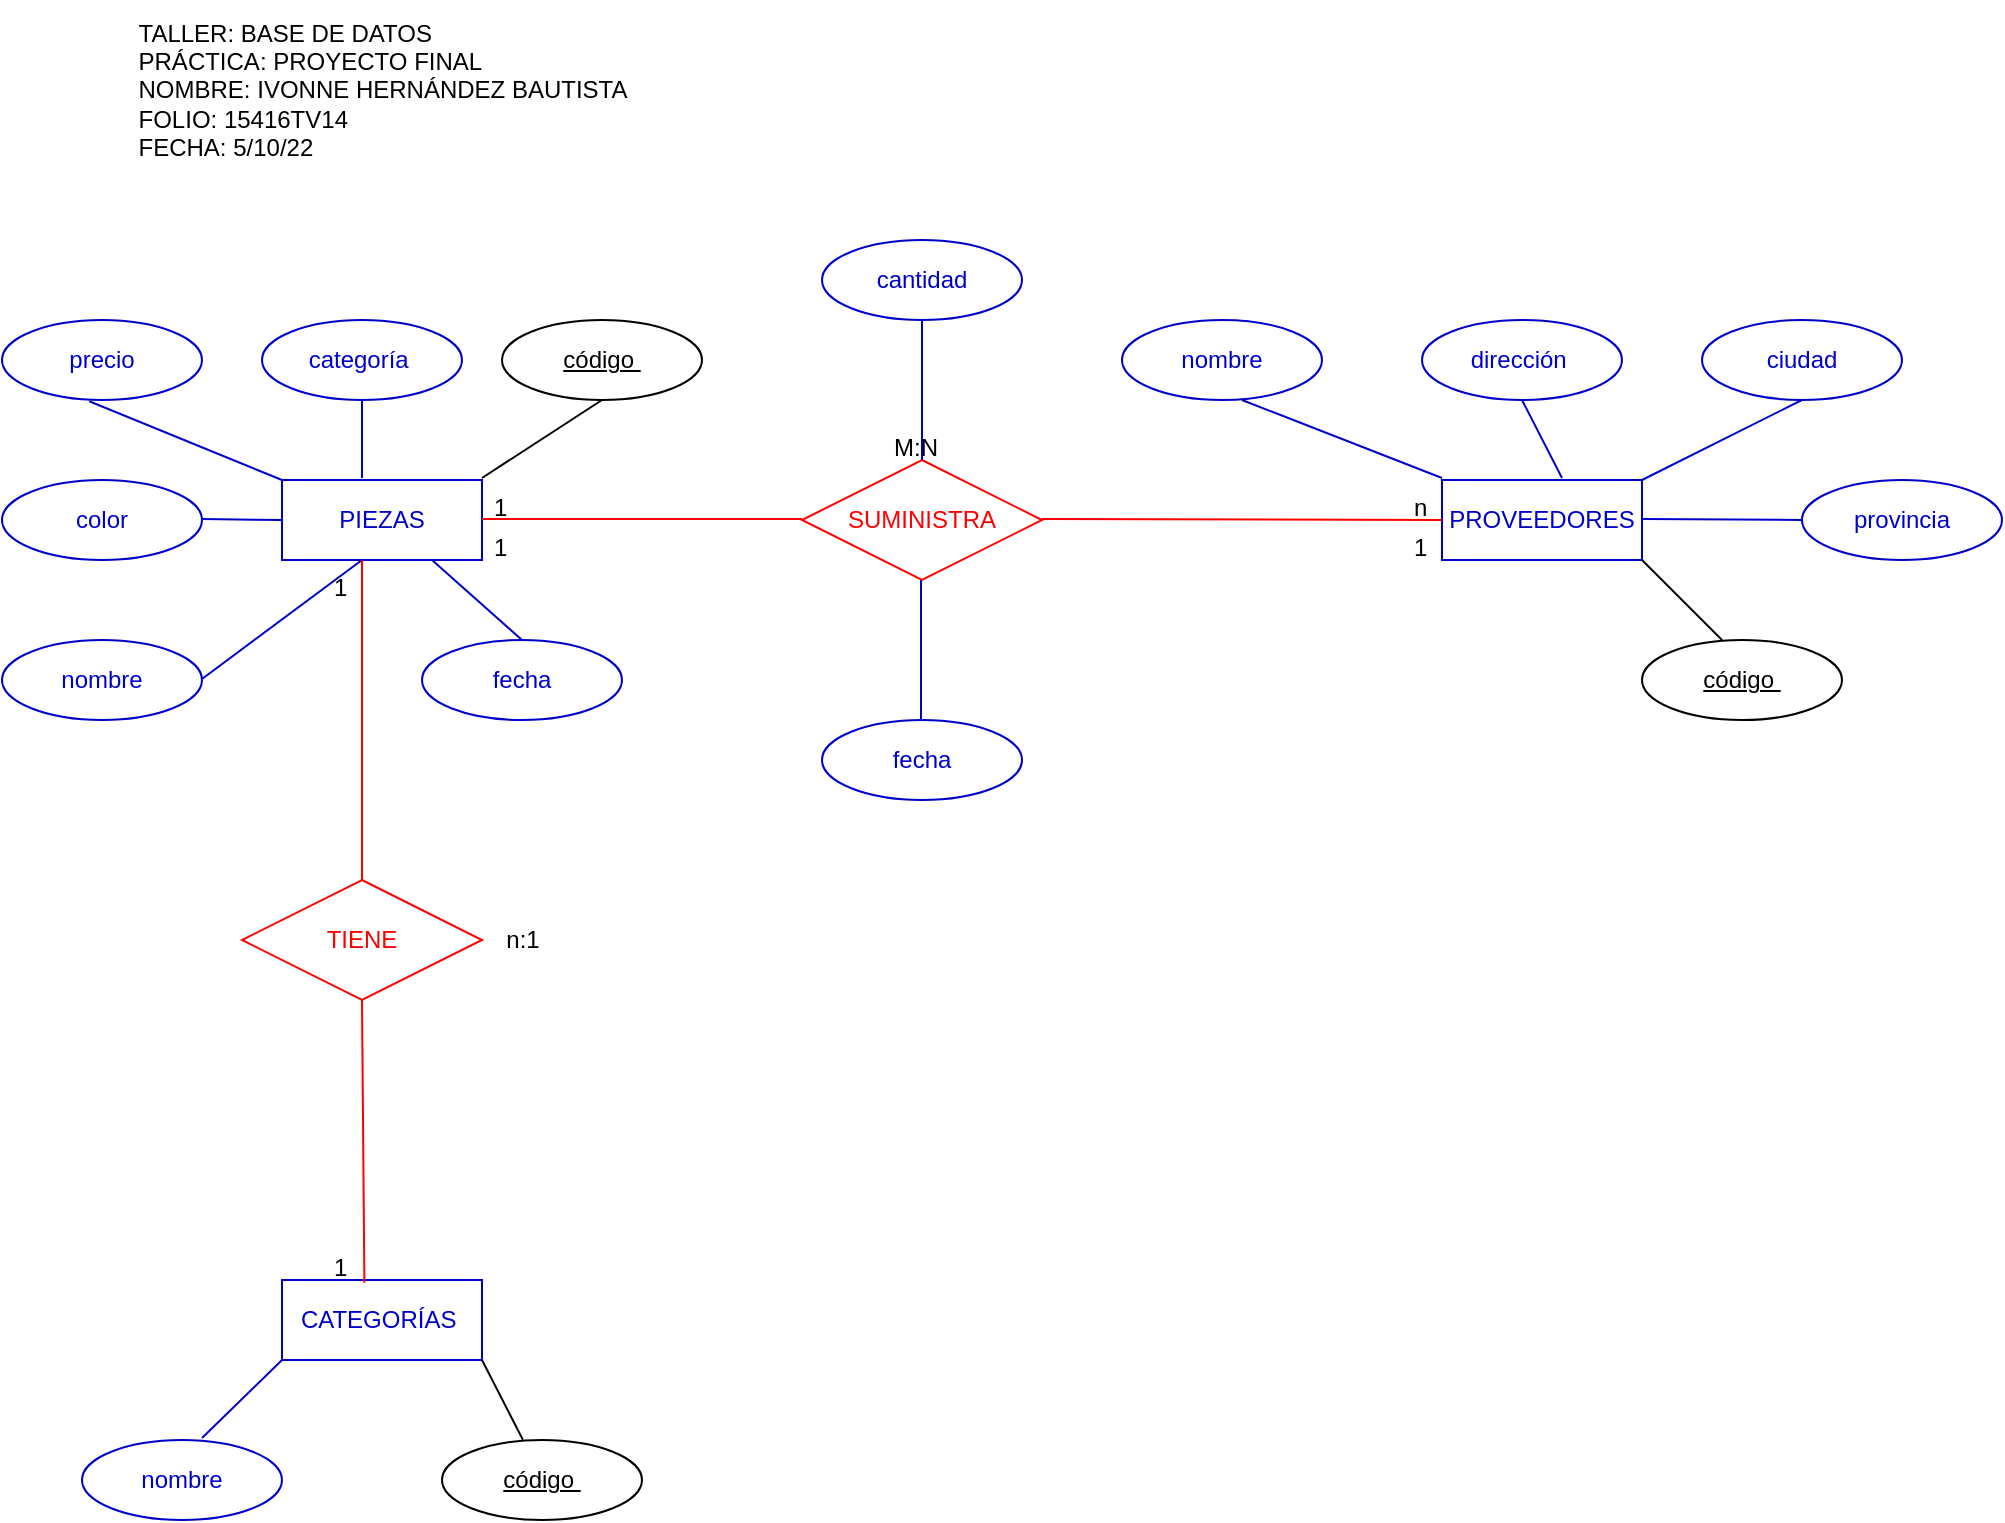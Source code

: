 <mxfile version="20.4.0" type="github">
  <diagram id="C_52Ca0h4Aw3n_u4SL9l" name="Página-1">
    <mxGraphModel dx="1038" dy="539" grid="1" gridSize="10" guides="1" tooltips="1" connect="1" arrows="1" fold="1" page="1" pageScale="1" pageWidth="1169" pageHeight="827" math="0" shadow="0">
      <root>
        <mxCell id="0" />
        <mxCell id="1" parent="0" />
        <mxCell id="GZpbhepSpUe1rYxqUkZz-1" value="&lt;font color=&quot;#0000cc&quot;&gt;PROVEEDORES&lt;/font&gt;" style="whiteSpace=wrap;html=1;align=center;strokeColor=#0000CC;" parent="1" vertex="1">
          <mxGeometry x="740" y="280" width="100" height="40" as="geometry" />
        </mxCell>
        <mxCell id="GZpbhepSpUe1rYxqUkZz-2" value="&lt;font color=&quot;#0000cc&quot;&gt;PIEZAS&lt;/font&gt;" style="whiteSpace=wrap;html=1;align=center;strokeColor=#0000CC;" parent="1" vertex="1">
          <mxGeometry x="160" y="280" width="100" height="40" as="geometry" />
        </mxCell>
        <mxCell id="GZpbhepSpUe1rYxqUkZz-3" value="&lt;font color=&quot;#0000cc&quot;&gt;CATEGORÍAS&amp;nbsp;&lt;/font&gt;" style="whiteSpace=wrap;html=1;align=center;strokeColor=#0000CC;" parent="1" vertex="1">
          <mxGeometry x="160" y="680" width="100" height="40" as="geometry" />
        </mxCell>
        <mxCell id="GZpbhepSpUe1rYxqUkZz-4" value="&lt;font color=&quot;#0000cc&quot;&gt;nombre&lt;/font&gt;" style="ellipse;whiteSpace=wrap;html=1;align=center;strokeColor=#0000CC;" parent="1" vertex="1">
          <mxGeometry x="20" y="360" width="100" height="40" as="geometry" />
        </mxCell>
        <mxCell id="GZpbhepSpUe1rYxqUkZz-5" value="&lt;font color=&quot;#0000cc&quot;&gt;dirección&amp;nbsp;&lt;/font&gt;" style="ellipse;whiteSpace=wrap;html=1;align=center;strokeColor=#0000CC;" parent="1" vertex="1">
          <mxGeometry x="730" y="200" width="100" height="40" as="geometry" />
        </mxCell>
        <mxCell id="GZpbhepSpUe1rYxqUkZz-6" value="&lt;font color=&quot;#0000cc&quot;&gt;ciudad&lt;/font&gt;" style="ellipse;whiteSpace=wrap;html=1;align=center;strokeColor=#0000CC;" parent="1" vertex="1">
          <mxGeometry x="870" y="200" width="100" height="40" as="geometry" />
        </mxCell>
        <mxCell id="GZpbhepSpUe1rYxqUkZz-7" value="&lt;font color=&quot;#0000cc&quot;&gt;provincia&lt;/font&gt;" style="ellipse;whiteSpace=wrap;html=1;align=center;strokeColor=#0000CC;" parent="1" vertex="1">
          <mxGeometry x="920" y="280" width="100" height="40" as="geometry" />
        </mxCell>
        <mxCell id="GZpbhepSpUe1rYxqUkZz-8" value="código&amp;nbsp;" style="ellipse;whiteSpace=wrap;html=1;align=center;fontStyle=4;" parent="1" vertex="1">
          <mxGeometry x="270" y="200" width="100" height="40" as="geometry" />
        </mxCell>
        <mxCell id="GZpbhepSpUe1rYxqUkZz-9" value="código&amp;nbsp;" style="ellipse;whiteSpace=wrap;html=1;align=center;fontStyle=4;strokeColor=#000000;" parent="1" vertex="1">
          <mxGeometry x="840" y="360" width="100" height="40" as="geometry" />
        </mxCell>
        <mxCell id="GZpbhepSpUe1rYxqUkZz-10" value="&lt;font color=&quot;#0000cc&quot;&gt;nombre&lt;/font&gt;" style="ellipse;whiteSpace=wrap;html=1;align=center;strokeColor=#0000CC;" parent="1" vertex="1">
          <mxGeometry x="580" y="200" width="100" height="40" as="geometry" />
        </mxCell>
        <mxCell id="GZpbhepSpUe1rYxqUkZz-11" value="&lt;font color=&quot;#0000cc&quot;&gt;color&lt;/font&gt;" style="ellipse;whiteSpace=wrap;html=1;align=center;strokeColor=#0000CC;" parent="1" vertex="1">
          <mxGeometry x="20" y="280" width="100" height="40" as="geometry" />
        </mxCell>
        <mxCell id="GZpbhepSpUe1rYxqUkZz-12" value="&lt;font color=&quot;#0000cc&quot;&gt;precio&lt;/font&gt;" style="ellipse;whiteSpace=wrap;html=1;align=center;strokeColor=#0000CC;" parent="1" vertex="1">
          <mxGeometry x="20" y="200" width="100" height="40" as="geometry" />
        </mxCell>
        <mxCell id="GZpbhepSpUe1rYxqUkZz-13" value="&lt;font color=&quot;#0000cc&quot;&gt;categoría&amp;nbsp;&lt;/font&gt;" style="ellipse;whiteSpace=wrap;html=1;align=center;strokeColor=#0000CC;" parent="1" vertex="1">
          <mxGeometry x="150" y="200" width="100" height="40" as="geometry" />
        </mxCell>
        <mxCell id="GZpbhepSpUe1rYxqUkZz-14" value="&lt;font color=&quot;#0000cc&quot;&gt;nombre&lt;/font&gt;" style="ellipse;whiteSpace=wrap;html=1;align=center;strokeColor=#0000CC;" parent="1" vertex="1">
          <mxGeometry x="60" y="760" width="100" height="40" as="geometry" />
        </mxCell>
        <mxCell id="GZpbhepSpUe1rYxqUkZz-15" value="código&amp;nbsp;" style="ellipse;whiteSpace=wrap;html=1;align=center;fontStyle=4;" parent="1" vertex="1">
          <mxGeometry x="240" y="760" width="100" height="40" as="geometry" />
        </mxCell>
        <mxCell id="GZpbhepSpUe1rYxqUkZz-16" value="&lt;font color=&quot;#ff0000&quot;&gt;SUMINISTRA&lt;/font&gt;" style="shape=rhombus;perimeter=rhombusPerimeter;whiteSpace=wrap;html=1;align=center;strokeColor=#FF0000;" parent="1" vertex="1">
          <mxGeometry x="420" y="270" width="120" height="60" as="geometry" />
        </mxCell>
        <mxCell id="GZpbhepSpUe1rYxqUkZz-18" value="&lt;font color=&quot;#ff0000&quot;&gt;TIENE&lt;/font&gt;" style="shape=rhombus;perimeter=rhombusPerimeter;whiteSpace=wrap;html=1;align=center;strokeColor=#FF0000;" parent="1" vertex="1">
          <mxGeometry x="140" y="480" width="120" height="60" as="geometry" />
        </mxCell>
        <mxCell id="GZpbhepSpUe1rYxqUkZz-19" value="" style="endArrow=none;html=1;rounded=0;fontColor=#0000CC;entryX=0.5;entryY=1;entryDx=0;entryDy=0;" parent="1" target="GZpbhepSpUe1rYxqUkZz-8" edge="1">
          <mxGeometry relative="1" as="geometry">
            <mxPoint x="260" y="279" as="sourcePoint" />
            <mxPoint x="420" y="279" as="targetPoint" />
          </mxGeometry>
        </mxCell>
        <mxCell id="GZpbhepSpUe1rYxqUkZz-20" value="" style="endArrow=none;html=1;rounded=0;fontColor=#0000CC;entryX=1;entryY=1;entryDx=0;entryDy=0;" parent="1" target="GZpbhepSpUe1rYxqUkZz-1" edge="1">
          <mxGeometry relative="1" as="geometry">
            <mxPoint x="880" y="360" as="sourcePoint" />
            <mxPoint x="940" y="321" as="targetPoint" />
          </mxGeometry>
        </mxCell>
        <mxCell id="GZpbhepSpUe1rYxqUkZz-21" value="" style="endArrow=none;html=1;rounded=0;fontColor=#0000CC;exitX=0.404;exitY=-0.005;exitDx=0;exitDy=0;exitPerimeter=0;entryX=1;entryY=1;entryDx=0;entryDy=0;" parent="1" source="GZpbhepSpUe1rYxqUkZz-15" target="GZpbhepSpUe1rYxqUkZz-3" edge="1">
          <mxGeometry relative="1" as="geometry">
            <mxPoint x="890" y="370" as="sourcePoint" />
            <mxPoint x="690" y="430" as="targetPoint" />
          </mxGeometry>
        </mxCell>
        <mxCell id="GZpbhepSpUe1rYxqUkZz-22" value="" style="endArrow=none;html=1;rounded=0;fontColor=#0000CC;strokeColor=#0000CC;" parent="1" edge="1">
          <mxGeometry relative="1" as="geometry">
            <mxPoint x="640" y="240" as="sourcePoint" />
            <mxPoint x="740" y="279" as="targetPoint" />
          </mxGeometry>
        </mxCell>
        <mxCell id="GZpbhepSpUe1rYxqUkZz-23" value="" style="endArrow=none;html=1;rounded=0;fontColor=#0000CC;strokeColor=#0000CC;" parent="1" edge="1">
          <mxGeometry relative="1" as="geometry">
            <mxPoint x="840" y="299.5" as="sourcePoint" />
            <mxPoint x="920" y="300" as="targetPoint" />
          </mxGeometry>
        </mxCell>
        <mxCell id="GZpbhepSpUe1rYxqUkZz-24" value="" style="endArrow=none;html=1;rounded=0;fontColor=#0000CC;strokeColor=#0000CC;entryX=0.5;entryY=1;entryDx=0;entryDy=0;" parent="1" target="GZpbhepSpUe1rYxqUkZz-6" edge="1">
          <mxGeometry relative="1" as="geometry">
            <mxPoint x="840" y="280" as="sourcePoint" />
            <mxPoint x="1000" y="280" as="targetPoint" />
          </mxGeometry>
        </mxCell>
        <mxCell id="GZpbhepSpUe1rYxqUkZz-25" value="" style="endArrow=none;html=1;rounded=0;fontColor=#0000CC;strokeColor=#0000CC;entryX=0.5;entryY=1;entryDx=0;entryDy=0;" parent="1" target="GZpbhepSpUe1rYxqUkZz-5" edge="1">
          <mxGeometry relative="1" as="geometry">
            <mxPoint x="800" y="279" as="sourcePoint" />
            <mxPoint x="960" y="279" as="targetPoint" />
          </mxGeometry>
        </mxCell>
        <mxCell id="GZpbhepSpUe1rYxqUkZz-26" value="" style="endArrow=none;html=1;rounded=0;fontColor=#0000CC;strokeColor=#0000CC;entryX=0.5;entryY=1;entryDx=0;entryDy=0;" parent="1" target="GZpbhepSpUe1rYxqUkZz-13" edge="1">
          <mxGeometry relative="1" as="geometry">
            <mxPoint x="200" y="279" as="sourcePoint" />
            <mxPoint x="360" y="279" as="targetPoint" />
          </mxGeometry>
        </mxCell>
        <mxCell id="GZpbhepSpUe1rYxqUkZz-27" value="" style="endArrow=none;html=1;rounded=0;fontColor=#0000CC;strokeColor=#0000CC;entryX=0.436;entryY=1.015;entryDx=0;entryDy=0;entryPerimeter=0;" parent="1" target="GZpbhepSpUe1rYxqUkZz-12" edge="1">
          <mxGeometry relative="1" as="geometry">
            <mxPoint x="160" y="280" as="sourcePoint" />
            <mxPoint x="320" y="280" as="targetPoint" />
          </mxGeometry>
        </mxCell>
        <mxCell id="GZpbhepSpUe1rYxqUkZz-28" value="" style="endArrow=none;html=1;rounded=0;fontColor=#0000CC;strokeColor=#0000CC;" parent="1" edge="1">
          <mxGeometry relative="1" as="geometry">
            <mxPoint x="120" y="299.5" as="sourcePoint" />
            <mxPoint x="160" y="300" as="targetPoint" />
          </mxGeometry>
        </mxCell>
        <mxCell id="GZpbhepSpUe1rYxqUkZz-29" value="" style="endArrow=none;html=1;rounded=0;fontColor=#0000CC;strokeColor=#0000CC;" parent="1" edge="1">
          <mxGeometry relative="1" as="geometry">
            <mxPoint x="120" y="379.5" as="sourcePoint" />
            <mxPoint x="200" y="320" as="targetPoint" />
          </mxGeometry>
        </mxCell>
        <mxCell id="GZpbhepSpUe1rYxqUkZz-30" value="" style="endArrow=none;html=1;rounded=0;fontColor=#0000CC;strokeColor=#0000CC;entryX=0;entryY=1;entryDx=0;entryDy=0;" parent="1" target="GZpbhepSpUe1rYxqUkZz-3" edge="1">
          <mxGeometry relative="1" as="geometry">
            <mxPoint x="120" y="759" as="sourcePoint" />
            <mxPoint x="280" y="759" as="targetPoint" />
          </mxGeometry>
        </mxCell>
        <mxCell id="GZpbhepSpUe1rYxqUkZz-31" value="" style="endArrow=none;html=1;rounded=0;fontColor=#0000CC;strokeColor=#FF0000;entryX=0;entryY=0.5;entryDx=0;entryDy=0;" parent="1" target="GZpbhepSpUe1rYxqUkZz-1" edge="1">
          <mxGeometry relative="1" as="geometry">
            <mxPoint x="540" y="299.5" as="sourcePoint" />
            <mxPoint x="700" y="299.5" as="targetPoint" />
          </mxGeometry>
        </mxCell>
        <mxCell id="GZpbhepSpUe1rYxqUkZz-32" value="" style="endArrow=none;html=1;rounded=0;fontColor=#0000CC;strokeColor=#FF0000;" parent="1" edge="1">
          <mxGeometry relative="1" as="geometry">
            <mxPoint x="260" y="299.5" as="sourcePoint" />
            <mxPoint x="420" y="299.5" as="targetPoint" />
          </mxGeometry>
        </mxCell>
        <mxCell id="GZpbhepSpUe1rYxqUkZz-33" value="" style="endArrow=none;html=1;rounded=0;fontColor=#0000CC;strokeColor=#FF0000;entryX=0.412;entryY=0.035;entryDx=0;entryDy=0;entryPerimeter=0;" parent="1" target="GZpbhepSpUe1rYxqUkZz-3" edge="1">
          <mxGeometry relative="1" as="geometry">
            <mxPoint x="200" y="540" as="sourcePoint" />
            <mxPoint x="360" y="540" as="targetPoint" />
          </mxGeometry>
        </mxCell>
        <mxCell id="GZpbhepSpUe1rYxqUkZz-34" value="" style="endArrow=none;html=1;rounded=0;fontColor=#0000CC;strokeColor=#FF0000;entryX=0.4;entryY=1;entryDx=0;entryDy=0;entryPerimeter=0;" parent="1" target="GZpbhepSpUe1rYxqUkZz-2" edge="1">
          <mxGeometry relative="1" as="geometry">
            <mxPoint x="200" y="480" as="sourcePoint" />
            <mxPoint x="360" y="480" as="targetPoint" />
          </mxGeometry>
        </mxCell>
        <mxCell id="GZpbhepSpUe1rYxqUkZz-35" value="1" style="text;strokeColor=none;fillColor=none;spacingLeft=4;spacingRight=4;overflow=hidden;rotatable=0;points=[[0,0.5],[1,0.5]];portConstraint=eastwest;fontSize=12;fontColor=#000000;" parent="1" vertex="1">
          <mxGeometry x="180" y="320" width="20" height="30" as="geometry" />
        </mxCell>
        <mxCell id="GZpbhepSpUe1rYxqUkZz-36" value="1" style="text;strokeColor=none;fillColor=none;spacingLeft=4;spacingRight=4;overflow=hidden;rotatable=0;points=[[0,0.5],[1,0.5]];portConstraint=eastwest;fontSize=12;fontColor=#000000;" parent="1" vertex="1">
          <mxGeometry x="180" y="660" width="20" height="30" as="geometry" />
        </mxCell>
        <mxCell id="GZpbhepSpUe1rYxqUkZz-37" value="1" style="text;strokeColor=none;fillColor=none;spacingLeft=4;spacingRight=4;overflow=hidden;rotatable=0;points=[[0,0.5],[1,0.5]];portConstraint=eastwest;fontSize=12;fontColor=#000000;" parent="1" vertex="1">
          <mxGeometry x="260" y="280" width="20" height="30" as="geometry" />
        </mxCell>
        <mxCell id="GZpbhepSpUe1rYxqUkZz-38" value="n" style="text;strokeColor=none;fillColor=none;spacingLeft=4;spacingRight=4;overflow=hidden;rotatable=0;points=[[0,0.5],[1,0.5]];portConstraint=eastwest;fontSize=12;fontColor=#000000;" parent="1" vertex="1">
          <mxGeometry x="720" y="280" width="20" height="30" as="geometry" />
        </mxCell>
        <mxCell id="GZpbhepSpUe1rYxqUkZz-42" value="1" style="text;strokeColor=none;fillColor=none;spacingLeft=4;spacingRight=4;overflow=hidden;rotatable=0;points=[[0,0.5],[1,0.5]];portConstraint=eastwest;fontSize=12;fontColor=#000000;" parent="1" vertex="1">
          <mxGeometry x="260" y="300" width="20" height="30" as="geometry" />
        </mxCell>
        <mxCell id="GZpbhepSpUe1rYxqUkZz-43" value="1" style="text;strokeColor=none;fillColor=none;spacingLeft=4;spacingRight=4;overflow=hidden;rotatable=0;points=[[0,0.5],[1,0.5]];portConstraint=eastwest;fontSize=12;fontColor=#000000;" parent="1" vertex="1">
          <mxGeometry x="720" y="300" width="20" height="30" as="geometry" />
        </mxCell>
        <mxCell id="GZpbhepSpUe1rYxqUkZz-44" value="&lt;font color=&quot;#0000cc&quot;&gt;fecha&lt;/font&gt;" style="ellipse;whiteSpace=wrap;html=1;align=center;strokeColor=#0000CC;" parent="1" vertex="1">
          <mxGeometry x="230" y="360" width="100" height="40" as="geometry" />
        </mxCell>
        <mxCell id="GZpbhepSpUe1rYxqUkZz-45" value="" style="endArrow=none;html=1;rounded=0;fontColor=#0000CC;strokeColor=#0000CC;entryX=0.75;entryY=1;entryDx=0;entryDy=0;" parent="1" target="GZpbhepSpUe1rYxqUkZz-2" edge="1">
          <mxGeometry relative="1" as="geometry">
            <mxPoint x="280" y="360" as="sourcePoint" />
            <mxPoint x="360" y="300.5" as="targetPoint" />
          </mxGeometry>
        </mxCell>
        <mxCell id="GZpbhepSpUe1rYxqUkZz-46" value="&lt;div style=&quot;text-align: left;&quot;&gt;&lt;span style=&quot;background-color: initial;&quot;&gt;&lt;font style=&quot;vertical-align: inherit;&quot;&gt;&lt;font style=&quot;vertical-align: inherit;&quot;&gt;&lt;font style=&quot;vertical-align: inherit;&quot;&gt;&lt;font style=&quot;vertical-align: inherit;&quot;&gt;&lt;font style=&quot;vertical-align: inherit;&quot;&gt;&lt;font style=&quot;vertical-align: inherit;&quot;&gt;&lt;font style=&quot;vertical-align: inherit;&quot;&gt;&lt;font style=&quot;vertical-align: inherit;&quot;&gt;TALLER: BASE DE DATOS&lt;/font&gt;&lt;/font&gt;&lt;/font&gt;&lt;/font&gt;&lt;/font&gt;&lt;/font&gt;&lt;/font&gt;&lt;/font&gt;&lt;/span&gt;&lt;/div&gt;&lt;font style=&quot;vertical-align: inherit;&quot;&gt;&lt;font style=&quot;vertical-align: inherit;&quot;&gt;&lt;font style=&quot;vertical-align: inherit;&quot;&gt;&lt;font style=&quot;vertical-align: inherit;&quot;&gt;&lt;font style=&quot;vertical-align: inherit;&quot;&gt;&lt;font style=&quot;vertical-align: inherit;&quot;&gt;&lt;font style=&quot;vertical-align: inherit;&quot;&gt;&lt;font style=&quot;vertical-align: inherit;&quot;&gt;&lt;font style=&quot;vertical-align: inherit;&quot;&gt;&lt;font style=&quot;vertical-align: inherit;&quot;&gt;&lt;div style=&quot;text-align: left;&quot;&gt;&lt;span style=&quot;background-color: initial;&quot;&gt;&lt;font style=&quot;vertical-align: inherit;&quot;&gt;&lt;font style=&quot;vertical-align: inherit;&quot;&gt;&lt;font style=&quot;vertical-align: inherit;&quot;&gt;&lt;font style=&quot;vertical-align: inherit;&quot;&gt;&lt;font style=&quot;vertical-align: inherit;&quot;&gt;&lt;font style=&quot;vertical-align: inherit;&quot;&gt;PRÁCTICA: PROYECTO FINAL&lt;/font&gt;&lt;/font&gt;&lt;/font&gt;&lt;/font&gt;&lt;/font&gt;&lt;/font&gt;&lt;/span&gt;&lt;/div&gt;&lt;/font&gt;&lt;/font&gt;&lt;/font&gt;&lt;/font&gt;&lt;font style=&quot;vertical-align: inherit;&quot;&gt;&lt;div style=&quot;text-align: left;&quot;&gt;&lt;span style=&quot;background-color: initial;&quot;&gt;&lt;font style=&quot;vertical-align: inherit;&quot;&gt;&lt;font style=&quot;vertical-align: inherit;&quot;&gt;&lt;font style=&quot;vertical-align: inherit;&quot;&gt;&lt;font style=&quot;vertical-align: inherit;&quot;&gt;&lt;font style=&quot;vertical-align: inherit;&quot;&gt;&lt;font style=&quot;vertical-align: inherit;&quot;&gt;&lt;font style=&quot;vertical-align: inherit;&quot;&gt;&lt;font style=&quot;vertical-align: inherit;&quot;&gt;NOMBRE: IVONNE HERNÁNDEZ BAUTISTA&lt;/font&gt;&lt;/font&gt;&lt;/font&gt;&lt;/font&gt;&lt;/font&gt;&lt;/font&gt;&lt;/font&gt;&lt;/font&gt;&lt;/span&gt;&lt;/div&gt;&lt;div style=&quot;text-align: left;&quot;&gt;&lt;span style=&quot;background-color: initial;&quot;&gt;&lt;font style=&quot;vertical-align: inherit;&quot;&gt;&lt;font style=&quot;vertical-align: inherit;&quot;&gt;&lt;font style=&quot;vertical-align: inherit;&quot;&gt;&lt;font style=&quot;vertical-align: inherit;&quot;&gt;FOLIO: 15416TV14&lt;/font&gt;&lt;/font&gt;&lt;/font&gt;&lt;/font&gt;&lt;/span&gt;&lt;/div&gt;&lt;div style=&quot;text-align: left;&quot;&gt;&lt;span style=&quot;background-color: initial;&quot;&gt;&lt;font style=&quot;vertical-align: inherit;&quot;&gt;&lt;font style=&quot;vertical-align: inherit;&quot;&gt;&lt;font style=&quot;vertical-align: inherit;&quot;&gt;&lt;font style=&quot;vertical-align: inherit;&quot;&gt;&lt;font style=&quot;vertical-align: inherit;&quot;&gt;&lt;font style=&quot;vertical-align: inherit;&quot;&gt;FECHA: 5/10/22&lt;/font&gt;&lt;/font&gt;&lt;/font&gt;&lt;/font&gt;&lt;/font&gt;&lt;/font&gt;&lt;/span&gt;&lt;/div&gt;&lt;/font&gt;&lt;/font&gt;&lt;/font&gt;&lt;/font&gt;&lt;/font&gt;&lt;/font&gt;&lt;/font&gt;" style="text;html=1;align=center;verticalAlign=middle;resizable=0;points=[];autosize=1;strokeColor=none;fillColor=none;" parent="1" vertex="1">
          <mxGeometry x="75" y="40" width="270" height="90" as="geometry" />
        </mxCell>
        <mxCell id="9TSrdUc9qVJ3VwBVBve3-1" value="&lt;font color=&quot;#0000cc&quot;&gt;cantidad&lt;/font&gt;" style="ellipse;whiteSpace=wrap;html=1;align=center;strokeColor=#0000CC;" vertex="1" parent="1">
          <mxGeometry x="430" y="160" width="100" height="40" as="geometry" />
        </mxCell>
        <mxCell id="9TSrdUc9qVJ3VwBVBve3-2" value="&lt;font color=&quot;#0000cc&quot;&gt;fecha&lt;/font&gt;" style="ellipse;whiteSpace=wrap;html=1;align=center;strokeColor=#0000CC;" vertex="1" parent="1">
          <mxGeometry x="430" y="400" width="100" height="40" as="geometry" />
        </mxCell>
        <mxCell id="9TSrdUc9qVJ3VwBVBve3-3" value="" style="endArrow=none;html=1;rounded=0;fontColor=#0000CC;strokeColor=#0000CC;entryX=0.5;entryY=1;entryDx=0;entryDy=0;" edge="1" parent="1" target="9TSrdUc9qVJ3VwBVBve3-1">
          <mxGeometry relative="1" as="geometry">
            <mxPoint x="480" y="270" as="sourcePoint" />
            <mxPoint x="580" y="309" as="targetPoint" />
          </mxGeometry>
        </mxCell>
        <mxCell id="9TSrdUc9qVJ3VwBVBve3-4" value="" style="endArrow=none;html=1;rounded=0;fontColor=#0000CC;strokeColor=#0000CC;entryX=0.5;entryY=1;entryDx=0;entryDy=0;" edge="1" parent="1">
          <mxGeometry relative="1" as="geometry">
            <mxPoint x="479.5" y="400" as="sourcePoint" />
            <mxPoint x="479.5" y="330" as="targetPoint" />
          </mxGeometry>
        </mxCell>
        <mxCell id="9TSrdUc9qVJ3VwBVBve3-5" value="M:N" style="text;strokeColor=none;fillColor=none;spacingLeft=4;spacingRight=4;overflow=hidden;rotatable=0;points=[[0,0.5],[1,0.5]];portConstraint=eastwest;fontSize=12;fontColor=#000000;" vertex="1" parent="1">
          <mxGeometry x="460" y="250" width="40" height="30" as="geometry" />
        </mxCell>
        <mxCell id="9TSrdUc9qVJ3VwBVBve3-8" value="n:1" style="text;html=1;align=center;verticalAlign=middle;resizable=0;points=[];autosize=1;strokeColor=none;fillColor=none;" vertex="1" parent="1">
          <mxGeometry x="260" y="495" width="40" height="30" as="geometry" />
        </mxCell>
      </root>
    </mxGraphModel>
  </diagram>
</mxfile>
